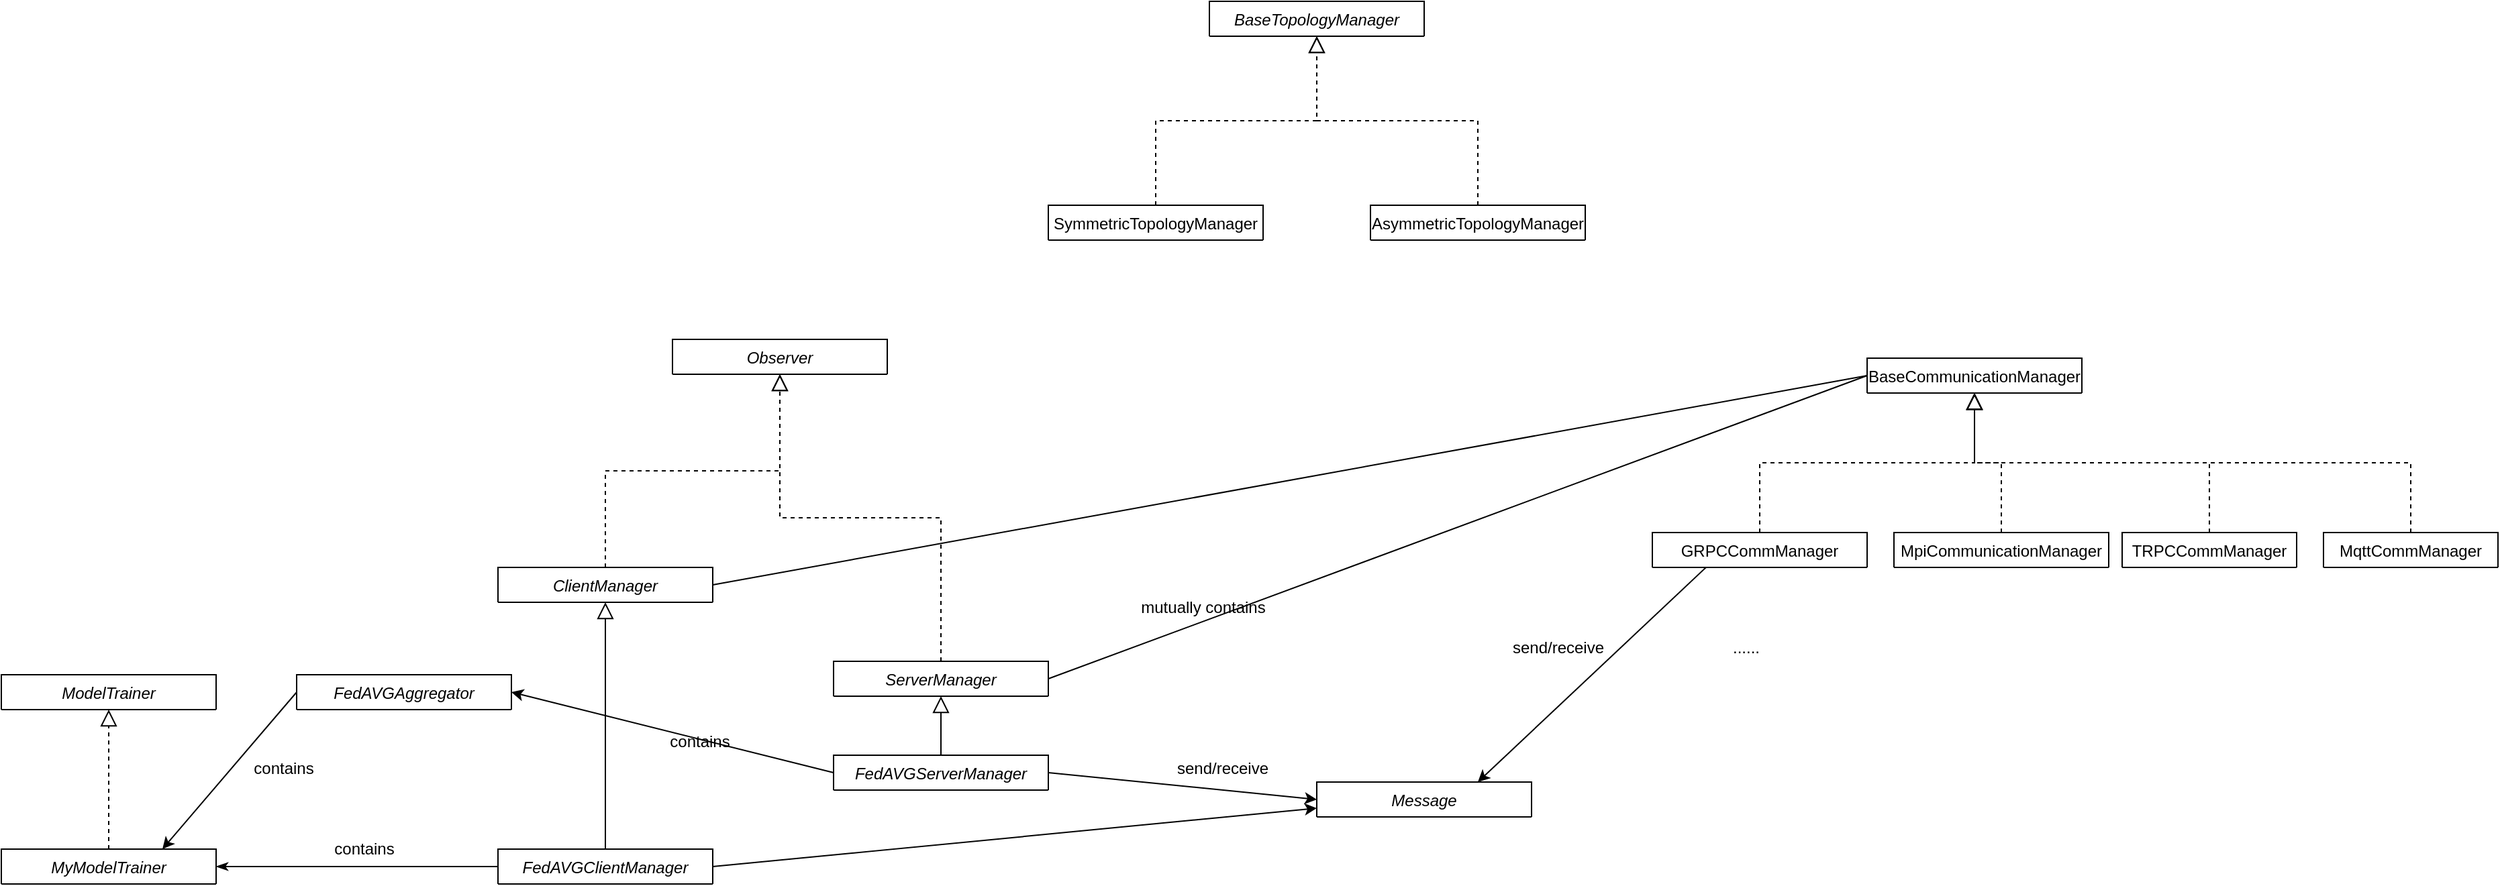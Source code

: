 <mxfile version="15.8.6" type="github">
  <diagram id="C5RBs43oDa-KdzZeNtuy" name="Page-1">
    <mxGraphModel dx="1747" dy="551" grid="1" gridSize="10" guides="1" tooltips="1" connect="1" arrows="1" fold="1" page="1" pageScale="1" pageWidth="827" pageHeight="1169" math="0" shadow="0">
      <root>
        <mxCell id="WIyWlLk6GJQsqaUBKTNV-0" />
        <mxCell id="WIyWlLk6GJQsqaUBKTNV-1" parent="WIyWlLk6GJQsqaUBKTNV-0" />
        <mxCell id="PTaCQv_xnf1aA7OgZCq3-0" value="ModelTrainer" style="swimlane;fontStyle=2;align=center;verticalAlign=top;childLayout=stackLayout;horizontal=1;startSize=26;horizontalStack=0;resizeParent=1;resizeLast=0;collapsible=1;marginBottom=0;rounded=0;shadow=0;strokeWidth=1;" parent="WIyWlLk6GJQsqaUBKTNV-1" vertex="1" collapsed="1">
          <mxGeometry x="-420" y="1000" width="160" height="26" as="geometry">
            <mxRectangle x="-440" y="764" width="160" height="290" as="alternateBounds" />
          </mxGeometry>
        </mxCell>
        <mxCell id="PTaCQv_xnf1aA7OgZCq3-1" value="model: torch.Module" style="text;align=left;verticalAlign=top;spacingLeft=4;spacingRight=4;overflow=hidden;rotatable=0;points=[[0,0.5],[1,0.5]];portConstraint=eastwest;" parent="PTaCQv_xnf1aA7OgZCq3-0" vertex="1">
          <mxGeometry y="26" width="160" height="26" as="geometry" />
        </mxCell>
        <mxCell id="PTaCQv_xnf1aA7OgZCq3-2" value="id: int" style="text;align=left;verticalAlign=top;spacingLeft=4;spacingRight=4;overflow=hidden;rotatable=0;points=[[0,0.5],[1,0.5]];portConstraint=eastwest;rounded=0;shadow=0;html=0;" parent="PTaCQv_xnf1aA7OgZCq3-0" vertex="1">
          <mxGeometry y="52" width="160" height="26" as="geometry" />
        </mxCell>
        <mxCell id="PTaCQv_xnf1aA7OgZCq3-3" value="args: dict" style="text;align=left;verticalAlign=top;spacingLeft=4;spacingRight=4;overflow=hidden;rotatable=0;points=[[0,0.5],[1,0.5]];portConstraint=eastwest;rounded=0;shadow=0;html=0;" parent="PTaCQv_xnf1aA7OgZCq3-0" vertex="1">
          <mxGeometry y="78" width="160" height="26" as="geometry" />
        </mxCell>
        <mxCell id="PTaCQv_xnf1aA7OgZCq3-4" value="" style="line;html=1;strokeWidth=1;align=left;verticalAlign=middle;spacingTop=-1;spacingLeft=3;spacingRight=3;rotatable=0;labelPosition=right;points=[];portConstraint=eastwest;" parent="PTaCQv_xnf1aA7OgZCq3-0" vertex="1">
          <mxGeometry y="104" width="160" height="8" as="geometry" />
        </mxCell>
        <mxCell id="PTaCQv_xnf1aA7OgZCq3-5" value="set_id()" style="text;align=left;verticalAlign=top;spacingLeft=4;spacingRight=4;overflow=hidden;rotatable=0;points=[[0,0.5],[1,0.5]];portConstraint=eastwest;" parent="PTaCQv_xnf1aA7OgZCq3-0" vertex="1">
          <mxGeometry y="112" width="160" height="28" as="geometry" />
        </mxCell>
        <mxCell id="PTaCQv_xnf1aA7OgZCq3-12" value="get_model_params()" style="text;align=left;verticalAlign=top;spacingLeft=4;spacingRight=4;overflow=hidden;rotatable=0;points=[[0,0.5],[1,0.5]];portConstraint=eastwest;" parent="PTaCQv_xnf1aA7OgZCq3-0" vertex="1">
          <mxGeometry y="140" width="160" height="28" as="geometry" />
        </mxCell>
        <mxCell id="PTaCQv_xnf1aA7OgZCq3-13" value="set_model_params()" style="text;align=left;verticalAlign=top;spacingLeft=4;spacingRight=4;overflow=hidden;rotatable=0;points=[[0,0.5],[1,0.5]];portConstraint=eastwest;" parent="PTaCQv_xnf1aA7OgZCq3-0" vertex="1">
          <mxGeometry y="168" width="160" height="28" as="geometry" />
        </mxCell>
        <mxCell id="PTaCQv_xnf1aA7OgZCq3-14" value="train()" style="text;align=left;verticalAlign=top;spacingLeft=4;spacingRight=4;overflow=hidden;rotatable=0;points=[[0,0.5],[1,0.5]];portConstraint=eastwest;" parent="PTaCQv_xnf1aA7OgZCq3-0" vertex="1">
          <mxGeometry y="196" width="160" height="28" as="geometry" />
        </mxCell>
        <mxCell id="PTaCQv_xnf1aA7OgZCq3-15" value="test()" style="text;align=left;verticalAlign=top;spacingLeft=4;spacingRight=4;overflow=hidden;rotatable=0;points=[[0,0.5],[1,0.5]];portConstraint=eastwest;" parent="PTaCQv_xnf1aA7OgZCq3-0" vertex="1">
          <mxGeometry y="224" width="160" height="28" as="geometry" />
        </mxCell>
        <mxCell id="PTaCQv_xnf1aA7OgZCq3-16" value="test_on_the_server()" style="text;align=left;verticalAlign=top;spacingLeft=4;spacingRight=4;overflow=hidden;rotatable=0;points=[[0,0.5],[1,0.5]];portConstraint=eastwest;" parent="PTaCQv_xnf1aA7OgZCq3-0" vertex="1">
          <mxGeometry y="252" width="160" height="28" as="geometry" />
        </mxCell>
        <mxCell id="PTaCQv_xnf1aA7OgZCq3-17" value="BaseTopologyManager" style="swimlane;fontStyle=2;align=center;verticalAlign=top;childLayout=stackLayout;horizontal=1;startSize=26;horizontalStack=0;resizeParent=1;resizeLast=0;collapsible=1;marginBottom=0;rounded=0;shadow=0;strokeWidth=1;" parent="WIyWlLk6GJQsqaUBKTNV-1" vertex="1" collapsed="1">
          <mxGeometry x="480" y="498" width="160" height="26" as="geometry">
            <mxRectangle x="480" y="498" width="160" height="172" as="alternateBounds" />
          </mxGeometry>
        </mxCell>
        <mxCell id="PTaCQv_xnf1aA7OgZCq3-21" value="" style="line;html=1;strokeWidth=1;align=left;verticalAlign=middle;spacingTop=-1;spacingLeft=3;spacingRight=3;rotatable=0;labelPosition=right;points=[];portConstraint=eastwest;" parent="PTaCQv_xnf1aA7OgZCq3-17" vertex="1">
          <mxGeometry y="26" width="160" height="8" as="geometry" />
        </mxCell>
        <mxCell id="PTaCQv_xnf1aA7OgZCq3-22" value="generate_topology()" style="text;align=left;verticalAlign=top;spacingLeft=4;spacingRight=4;overflow=hidden;rotatable=0;points=[[0,0.5],[1,0.5]];portConstraint=eastwest;" parent="PTaCQv_xnf1aA7OgZCq3-17" vertex="1">
          <mxGeometry y="34" width="160" height="26" as="geometry" />
        </mxCell>
        <mxCell id="PTaCQv_xnf1aA7OgZCq3-23" value="get_in_neighbor_idx_list()" style="text;align=left;verticalAlign=top;spacingLeft=4;spacingRight=4;overflow=hidden;rotatable=0;points=[[0,0.5],[1,0.5]];portConstraint=eastwest;" parent="PTaCQv_xnf1aA7OgZCq3-17" vertex="1">
          <mxGeometry y="60" width="160" height="26" as="geometry" />
        </mxCell>
        <mxCell id="PTaCQv_xnf1aA7OgZCq3-24" value="get_out_neighbor_idx_list()" style="text;align=left;verticalAlign=top;spacingLeft=4;spacingRight=4;overflow=hidden;rotatable=0;points=[[0,0.5],[1,0.5]];portConstraint=eastwest;" parent="PTaCQv_xnf1aA7OgZCq3-17" vertex="1">
          <mxGeometry y="86" width="160" height="26" as="geometry" />
        </mxCell>
        <mxCell id="PTaCQv_xnf1aA7OgZCq3-25" value="get_in_neighbor_weights()" style="text;align=left;verticalAlign=top;spacingLeft=4;spacingRight=4;overflow=hidden;rotatable=0;points=[[0,0.5],[1,0.5]];portConstraint=eastwest;" parent="PTaCQv_xnf1aA7OgZCq3-17" vertex="1">
          <mxGeometry y="112" width="160" height="26" as="geometry" />
        </mxCell>
        <mxCell id="PTaCQv_xnf1aA7OgZCq3-26" value="get_out_neighbor_weights()" style="text;align=left;verticalAlign=top;spacingLeft=4;spacingRight=4;overflow=hidden;rotatable=0;points=[[0,0.5],[1,0.5]];portConstraint=eastwest;" parent="PTaCQv_xnf1aA7OgZCq3-17" vertex="1">
          <mxGeometry y="138" width="160" height="26" as="geometry" />
        </mxCell>
        <mxCell id="PTaCQv_xnf1aA7OgZCq3-27" value="SymmetricTopologyManager" style="swimlane;fontStyle=0;align=center;verticalAlign=top;childLayout=stackLayout;horizontal=1;startSize=26;horizontalStack=0;resizeParent=1;resizeLast=0;collapsible=1;marginBottom=0;rounded=0;shadow=0;strokeWidth=1;" parent="WIyWlLk6GJQsqaUBKTNV-1" vertex="1" collapsed="1">
          <mxGeometry x="360" y="650" width="160" height="26" as="geometry">
            <mxRectangle x="360" y="650" width="160" height="120" as="alternateBounds" />
          </mxGeometry>
        </mxCell>
        <mxCell id="PTaCQv_xnf1aA7OgZCq3-28" value="n: int" style="text;align=left;verticalAlign=top;spacingLeft=4;spacingRight=4;overflow=hidden;rotatable=0;points=[[0,0.5],[1,0.5]];portConstraint=eastwest;" parent="PTaCQv_xnf1aA7OgZCq3-27" vertex="1">
          <mxGeometry y="26" width="160" height="26" as="geometry" />
        </mxCell>
        <mxCell id="PTaCQv_xnf1aA7OgZCq3-29" value="neighbor_num: int" style="text;align=left;verticalAlign=top;spacingLeft=4;spacingRight=4;overflow=hidden;rotatable=0;points=[[0,0.5],[1,0.5]];portConstraint=eastwest;rounded=0;shadow=0;html=0;" parent="PTaCQv_xnf1aA7OgZCq3-27" vertex="1">
          <mxGeometry y="52" width="160" height="26" as="geometry" />
        </mxCell>
        <mxCell id="PTaCQv_xnf1aA7OgZCq3-40" value="topology: 2d-array" style="text;align=left;verticalAlign=top;spacingLeft=4;spacingRight=4;overflow=hidden;rotatable=0;points=[[0,0.5],[1,0.5]];portConstraint=eastwest;rounded=0;shadow=0;html=0;" parent="PTaCQv_xnf1aA7OgZCq3-27" vertex="1">
          <mxGeometry y="78" width="160" height="26" as="geometry" />
        </mxCell>
        <mxCell id="PTaCQv_xnf1aA7OgZCq3-30" value="" style="line;html=1;strokeWidth=1;align=left;verticalAlign=middle;spacingTop=-1;spacingLeft=3;spacingRight=3;rotatable=0;labelPosition=right;points=[];portConstraint=eastwest;" parent="PTaCQv_xnf1aA7OgZCq3-27" vertex="1">
          <mxGeometry y="104" width="160" height="16" as="geometry" />
        </mxCell>
        <mxCell id="PTaCQv_xnf1aA7OgZCq3-33" value="" style="endArrow=block;endSize=10;endFill=0;shadow=0;strokeWidth=1;rounded=0;edgeStyle=elbowEdgeStyle;elbow=vertical;exitX=0.5;exitY=0;exitDx=0;exitDy=0;entryX=0.5;entryY=1;entryDx=0;entryDy=0;dashed=1;" parent="WIyWlLk6GJQsqaUBKTNV-1" source="PTaCQv_xnf1aA7OgZCq3-27" target="PTaCQv_xnf1aA7OgZCq3-17" edge="1">
          <mxGeometry width="160" relative="1" as="geometry">
            <mxPoint x="460" y="626" as="sourcePoint" />
            <mxPoint x="560" y="524" as="targetPoint" />
          </mxGeometry>
        </mxCell>
        <mxCell id="PTaCQv_xnf1aA7OgZCq3-41" value="AsymmetricTopologyManager" style="swimlane;fontStyle=0;align=center;verticalAlign=top;childLayout=stackLayout;horizontal=1;startSize=26;horizontalStack=0;resizeParent=1;resizeLast=0;collapsible=1;marginBottom=0;rounded=0;shadow=0;strokeWidth=1;" parent="WIyWlLk6GJQsqaUBKTNV-1" vertex="1" collapsed="1">
          <mxGeometry x="600" y="650" width="160" height="26" as="geometry">
            <mxRectangle x="620" y="650" width="180" height="150" as="alternateBounds" />
          </mxGeometry>
        </mxCell>
        <mxCell id="PTaCQv_xnf1aA7OgZCq3-42" value="n: int" style="text;align=left;verticalAlign=top;spacingLeft=4;spacingRight=4;overflow=hidden;rotatable=0;points=[[0,0.5],[1,0.5]];portConstraint=eastwest;" parent="PTaCQv_xnf1aA7OgZCq3-41" vertex="1">
          <mxGeometry y="26" width="160" height="26" as="geometry" />
        </mxCell>
        <mxCell id="PTaCQv_xnf1aA7OgZCq3-43" value="undirected_neighbor_num: int" style="text;align=left;verticalAlign=top;spacingLeft=4;spacingRight=4;overflow=hidden;rotatable=0;points=[[0,0.5],[1,0.5]];portConstraint=eastwest;rounded=0;shadow=0;html=0;" parent="PTaCQv_xnf1aA7OgZCq3-41" vertex="1">
          <mxGeometry y="52" width="160" height="26" as="geometry" />
        </mxCell>
        <mxCell id="PTaCQv_xnf1aA7OgZCq3-44" value="out_directed_neighbor: int" style="text;align=left;verticalAlign=top;spacingLeft=4;spacingRight=4;overflow=hidden;rotatable=0;points=[[0,0.5],[1,0.5]];portConstraint=eastwest;rounded=0;shadow=0;html=0;" parent="PTaCQv_xnf1aA7OgZCq3-41" vertex="1">
          <mxGeometry y="78" width="160" height="26" as="geometry" />
        </mxCell>
        <mxCell id="PTaCQv_xnf1aA7OgZCq3-46" value="topology: 2d-array" style="text;align=left;verticalAlign=top;spacingLeft=4;spacingRight=4;overflow=hidden;rotatable=0;points=[[0,0.5],[1,0.5]];portConstraint=eastwest;rounded=0;shadow=0;html=0;" parent="PTaCQv_xnf1aA7OgZCq3-41" vertex="1">
          <mxGeometry y="104" width="160" height="26" as="geometry" />
        </mxCell>
        <mxCell id="PTaCQv_xnf1aA7OgZCq3-45" value="" style="line;html=1;strokeWidth=1;align=left;verticalAlign=middle;spacingTop=-1;spacingLeft=3;spacingRight=3;rotatable=0;labelPosition=right;points=[];portConstraint=eastwest;" parent="PTaCQv_xnf1aA7OgZCq3-41" vertex="1">
          <mxGeometry y="130" width="160" height="10" as="geometry" />
        </mxCell>
        <mxCell id="PTaCQv_xnf1aA7OgZCq3-49" value="" style="endArrow=block;endSize=10;endFill=0;shadow=0;strokeWidth=1;rounded=0;edgeStyle=elbowEdgeStyle;elbow=vertical;entryX=0.5;entryY=1;entryDx=0;entryDy=0;exitX=0.5;exitY=0;exitDx=0;exitDy=0;dashed=1;" parent="WIyWlLk6GJQsqaUBKTNV-1" source="PTaCQv_xnf1aA7OgZCq3-41" target="PTaCQv_xnf1aA7OgZCq3-17" edge="1">
          <mxGeometry width="160" relative="1" as="geometry">
            <mxPoint x="760" y="532" as="sourcePoint" />
            <mxPoint x="650" y="430" as="targetPoint" />
          </mxGeometry>
        </mxCell>
        <mxCell id="PTaCQv_xnf1aA7OgZCq3-51" value="Observer" style="swimlane;fontStyle=2;align=center;verticalAlign=top;childLayout=stackLayout;horizontal=1;startSize=26;horizontalStack=0;resizeParent=1;resizeLast=0;collapsible=1;marginBottom=0;rounded=0;shadow=0;strokeWidth=1;" parent="WIyWlLk6GJQsqaUBKTNV-1" vertex="1" collapsed="1">
          <mxGeometry x="80" y="750" width="160" height="26" as="geometry">
            <mxRectangle x="80" y="750" width="280" height="70" as="alternateBounds" />
          </mxGeometry>
        </mxCell>
        <mxCell id="PTaCQv_xnf1aA7OgZCq3-55" value="" style="line;html=1;strokeWidth=1;align=left;verticalAlign=middle;spacingTop=-1;spacingLeft=3;spacingRight=3;rotatable=0;labelPosition=right;points=[];portConstraint=eastwest;" parent="PTaCQv_xnf1aA7OgZCq3-51" vertex="1">
          <mxGeometry y="26" width="160" height="8" as="geometry" />
        </mxCell>
        <mxCell id="PTaCQv_xnf1aA7OgZCq3-56" value="receive_message(msg_type, msg_params): none" style="text;align=left;verticalAlign=top;spacingLeft=4;spacingRight=4;overflow=hidden;rotatable=0;points=[[0,0.5],[1,0.5]];portConstraint=eastwest;" parent="PTaCQv_xnf1aA7OgZCq3-51" vertex="1">
          <mxGeometry y="34" width="160" height="26" as="geometry" />
        </mxCell>
        <mxCell id="Qpw3DidLV93G0ue6ns1y-76" style="edgeStyle=none;rounded=0;orthogonalLoop=1;jettySize=auto;html=1;exitX=1;exitY=0.5;exitDx=0;exitDy=0;entryX=0;entryY=0.5;entryDx=0;entryDy=0;endArrow=none;endFill=0;" parent="WIyWlLk6GJQsqaUBKTNV-1" source="PTaCQv_xnf1aA7OgZCq3-57" target="Qpw3DidLV93G0ue6ns1y-15" edge="1">
          <mxGeometry relative="1" as="geometry" />
        </mxCell>
        <mxCell id="PTaCQv_xnf1aA7OgZCq3-57" value="ClientManager" style="swimlane;fontStyle=2;align=center;verticalAlign=top;childLayout=stackLayout;horizontal=1;startSize=26;horizontalStack=0;resizeParent=1;resizeLast=0;collapsible=1;marginBottom=0;rounded=0;shadow=0;strokeWidth=1;" parent="WIyWlLk6GJQsqaUBKTNV-1" vertex="1" collapsed="1">
          <mxGeometry x="-50" y="920" width="160" height="26" as="geometry">
            <mxRectangle x="-50" y="920" width="250" height="420" as="alternateBounds" />
          </mxGeometry>
        </mxCell>
        <mxCell id="PTaCQv_xnf1aA7OgZCq3-58" value="args: dict" style="text;align=left;verticalAlign=top;spacingLeft=4;spacingRight=4;overflow=hidden;rotatable=0;points=[[0,0.5],[1,0.5]];portConstraint=eastwest;" parent="PTaCQv_xnf1aA7OgZCq3-57" vertex="1">
          <mxGeometry y="26" width="160" height="26" as="geometry" />
        </mxCell>
        <mxCell id="PTaCQv_xnf1aA7OgZCq3-59" value="size: int" style="text;align=left;verticalAlign=top;spacingLeft=4;spacingRight=4;overflow=hidden;rotatable=0;points=[[0,0.5],[1,0.5]];portConstraint=eastwest;rounded=0;shadow=0;html=0;" parent="PTaCQv_xnf1aA7OgZCq3-57" vertex="1">
          <mxGeometry y="52" width="160" height="26" as="geometry" />
        </mxCell>
        <mxCell id="PTaCQv_xnf1aA7OgZCq3-60" value="rank: int" style="text;align=left;verticalAlign=top;spacingLeft=4;spacingRight=4;overflow=hidden;rotatable=0;points=[[0,0.5],[1,0.5]];portConstraint=eastwest;rounded=0;shadow=0;html=0;" parent="PTaCQv_xnf1aA7OgZCq3-57" vertex="1">
          <mxGeometry y="78" width="160" height="26" as="geometry" />
        </mxCell>
        <mxCell id="PTaCQv_xnf1aA7OgZCq3-64" value="backend: str" style="text;align=left;verticalAlign=top;spacingLeft=4;spacingRight=4;overflow=hidden;rotatable=0;points=[[0,0.5],[1,0.5]];portConstraint=eastwest;rounded=0;shadow=0;html=0;" parent="PTaCQv_xnf1aA7OgZCq3-57" vertex="1">
          <mxGeometry y="104" width="160" height="26" as="geometry" />
        </mxCell>
        <mxCell id="PTaCQv_xnf1aA7OgZCq3-72" value="com_manager: obj" style="text;align=left;verticalAlign=top;spacingLeft=4;spacingRight=4;overflow=hidden;rotatable=0;points=[[0,0.5],[1,0.5]];portConstraint=eastwest;rounded=0;shadow=0;html=0;" parent="PTaCQv_xnf1aA7OgZCq3-57" vertex="1">
          <mxGeometry y="130" width="160" height="26" as="geometry" />
        </mxCell>
        <mxCell id="PTaCQv_xnf1aA7OgZCq3-73" value="message_handler_dict: dict" style="text;align=left;verticalAlign=top;spacingLeft=4;spacingRight=4;overflow=hidden;rotatable=0;points=[[0,0.5],[1,0.5]];portConstraint=eastwest;rounded=0;shadow=0;html=0;" parent="PTaCQv_xnf1aA7OgZCq3-57" vertex="1">
          <mxGeometry y="156" width="160" height="26" as="geometry" />
        </mxCell>
        <mxCell id="PTaCQv_xnf1aA7OgZCq3-61" value="" style="line;html=1;strokeWidth=1;align=left;verticalAlign=middle;spacingTop=-1;spacingLeft=3;spacingRight=3;rotatable=0;labelPosition=right;points=[];portConstraint=eastwest;" parent="PTaCQv_xnf1aA7OgZCq3-57" vertex="1">
          <mxGeometry y="182" width="160" height="8" as="geometry" />
        </mxCell>
        <mxCell id="PTaCQv_xnf1aA7OgZCq3-62" value="run(): none" style="text;align=left;verticalAlign=top;spacingLeft=4;spacingRight=4;overflow=hidden;rotatable=0;points=[[0,0.5],[1,0.5]];portConstraint=eastwest;" parent="PTaCQv_xnf1aA7OgZCq3-57" vertex="1">
          <mxGeometry y="190" width="160" height="30" as="geometry" />
        </mxCell>
        <mxCell id="PTaCQv_xnf1aA7OgZCq3-74" value="get_sender_id(): int" style="text;align=left;verticalAlign=top;spacingLeft=4;spacingRight=4;overflow=hidden;rotatable=0;points=[[0,0.5],[1,0.5]];portConstraint=eastwest;" parent="PTaCQv_xnf1aA7OgZCq3-57" vertex="1">
          <mxGeometry y="220" width="160" height="30" as="geometry" />
        </mxCell>
        <mxCell id="PTaCQv_xnf1aA7OgZCq3-75" value="receive_message(&#xa;    msg_type, &#xa;    msg_params): none" style="text;align=left;verticalAlign=top;spacingLeft=4;spacingRight=4;overflow=hidden;rotatable=0;points=[[0,0.5],[1,0.5]];portConstraint=eastwest;" parent="PTaCQv_xnf1aA7OgZCq3-57" vertex="1">
          <mxGeometry y="250" width="160" height="60" as="geometry" />
        </mxCell>
        <mxCell id="PTaCQv_xnf1aA7OgZCq3-76" value="send_message(&#xa;    message): none" style="text;align=left;verticalAlign=top;spacingLeft=4;spacingRight=4;overflow=hidden;rotatable=0;points=[[0,0.5],[1,0.5]];portConstraint=eastwest;" parent="PTaCQv_xnf1aA7OgZCq3-57" vertex="1">
          <mxGeometry y="310" width="160" height="40" as="geometry" />
        </mxCell>
        <mxCell id="PTaCQv_xnf1aA7OgZCq3-77" value="register_message_receive_handlers(): none" style="text;align=left;verticalAlign=top;spacingLeft=4;spacingRight=4;overflow=hidden;rotatable=0;points=[[0,0.5],[1,0.5]];portConstraint=eastwest;" parent="PTaCQv_xnf1aA7OgZCq3-57" vertex="1">
          <mxGeometry y="350" width="160" height="30" as="geometry" />
        </mxCell>
        <mxCell id="PTaCQv_xnf1aA7OgZCq3-78" value="finish(): none" style="text;align=left;verticalAlign=top;spacingLeft=4;spacingRight=4;overflow=hidden;rotatable=0;points=[[0,0.5],[1,0.5]];portConstraint=eastwest;" parent="PTaCQv_xnf1aA7OgZCq3-57" vertex="1">
          <mxGeometry y="380" width="160" height="30" as="geometry" />
        </mxCell>
        <mxCell id="PTaCQv_xnf1aA7OgZCq3-63" value="" style="endArrow=block;endSize=10;endFill=0;shadow=0;strokeWidth=1;rounded=0;edgeStyle=elbowEdgeStyle;elbow=vertical;exitX=0.5;exitY=0;exitDx=0;exitDy=0;entryX=0.5;entryY=1;entryDx=0;entryDy=0;dashed=1;" parent="WIyWlLk6GJQsqaUBKTNV-1" source="PTaCQv_xnf1aA7OgZCq3-57" target="PTaCQv_xnf1aA7OgZCq3-51" edge="1">
          <mxGeometry width="160" relative="1" as="geometry">
            <mxPoint x="430" y="966" as="sourcePoint" />
            <mxPoint x="550" y="840" as="targetPoint" />
          </mxGeometry>
        </mxCell>
        <mxCell id="Qpw3DidLV93G0ue6ns1y-77" style="edgeStyle=none;rounded=0;orthogonalLoop=1;jettySize=auto;html=1;exitX=1;exitY=0.5;exitDx=0;exitDy=0;entryX=0;entryY=0.5;entryDx=0;entryDy=0;endArrow=none;endFill=0;" parent="WIyWlLk6GJQsqaUBKTNV-1" source="Qpw3DidLV93G0ue6ns1y-0" target="Qpw3DidLV93G0ue6ns1y-15" edge="1">
          <mxGeometry relative="1" as="geometry" />
        </mxCell>
        <mxCell id="Qpw3DidLV93G0ue6ns1y-0" value="ServerManager" style="swimlane;fontStyle=2;align=center;verticalAlign=top;childLayout=stackLayout;horizontal=1;startSize=26;horizontalStack=0;resizeParent=1;resizeLast=0;collapsible=1;marginBottom=0;rounded=0;shadow=0;strokeWidth=1;" parent="WIyWlLk6GJQsqaUBKTNV-1" vertex="1" collapsed="1">
          <mxGeometry x="200" y="990" width="160" height="26" as="geometry">
            <mxRectangle x="200" y="990" width="250" height="420" as="alternateBounds" />
          </mxGeometry>
        </mxCell>
        <mxCell id="Qpw3DidLV93G0ue6ns1y-1" value="args: dict" style="text;align=left;verticalAlign=top;spacingLeft=4;spacingRight=4;overflow=hidden;rotatable=0;points=[[0,0.5],[1,0.5]];portConstraint=eastwest;" parent="Qpw3DidLV93G0ue6ns1y-0" vertex="1">
          <mxGeometry y="26" width="160" height="26" as="geometry" />
        </mxCell>
        <mxCell id="Qpw3DidLV93G0ue6ns1y-2" value="size: int" style="text;align=left;verticalAlign=top;spacingLeft=4;spacingRight=4;overflow=hidden;rotatable=0;points=[[0,0.5],[1,0.5]];portConstraint=eastwest;rounded=0;shadow=0;html=0;" parent="Qpw3DidLV93G0ue6ns1y-0" vertex="1">
          <mxGeometry y="52" width="160" height="26" as="geometry" />
        </mxCell>
        <mxCell id="Qpw3DidLV93G0ue6ns1y-3" value="rank: int" style="text;align=left;verticalAlign=top;spacingLeft=4;spacingRight=4;overflow=hidden;rotatable=0;points=[[0,0.5],[1,0.5]];portConstraint=eastwest;rounded=0;shadow=0;html=0;" parent="Qpw3DidLV93G0ue6ns1y-0" vertex="1">
          <mxGeometry y="78" width="160" height="26" as="geometry" />
        </mxCell>
        <mxCell id="Qpw3DidLV93G0ue6ns1y-4" value="backend: str" style="text;align=left;verticalAlign=top;spacingLeft=4;spacingRight=4;overflow=hidden;rotatable=0;points=[[0,0.5],[1,0.5]];portConstraint=eastwest;rounded=0;shadow=0;html=0;" parent="Qpw3DidLV93G0ue6ns1y-0" vertex="1">
          <mxGeometry y="104" width="160" height="26" as="geometry" />
        </mxCell>
        <mxCell id="Qpw3DidLV93G0ue6ns1y-5" value="com_manager: obj" style="text;align=left;verticalAlign=top;spacingLeft=4;spacingRight=4;overflow=hidden;rotatable=0;points=[[0,0.5],[1,0.5]];portConstraint=eastwest;rounded=0;shadow=0;html=0;" parent="Qpw3DidLV93G0ue6ns1y-0" vertex="1">
          <mxGeometry y="130" width="160" height="26" as="geometry" />
        </mxCell>
        <mxCell id="Qpw3DidLV93G0ue6ns1y-6" value="message_handler_dict: dict" style="text;align=left;verticalAlign=top;spacingLeft=4;spacingRight=4;overflow=hidden;rotatable=0;points=[[0,0.5],[1,0.5]];portConstraint=eastwest;rounded=0;shadow=0;html=0;" parent="Qpw3DidLV93G0ue6ns1y-0" vertex="1">
          <mxGeometry y="156" width="160" height="26" as="geometry" />
        </mxCell>
        <mxCell id="Qpw3DidLV93G0ue6ns1y-7" value="" style="line;html=1;strokeWidth=1;align=left;verticalAlign=middle;spacingTop=-1;spacingLeft=3;spacingRight=3;rotatable=0;labelPosition=right;points=[];portConstraint=eastwest;" parent="Qpw3DidLV93G0ue6ns1y-0" vertex="1">
          <mxGeometry y="182" width="160" height="8" as="geometry" />
        </mxCell>
        <mxCell id="Qpw3DidLV93G0ue6ns1y-8" value="run(): none" style="text;align=left;verticalAlign=top;spacingLeft=4;spacingRight=4;overflow=hidden;rotatable=0;points=[[0,0.5],[1,0.5]];portConstraint=eastwest;" parent="Qpw3DidLV93G0ue6ns1y-0" vertex="1">
          <mxGeometry y="190" width="160" height="30" as="geometry" />
        </mxCell>
        <mxCell id="Qpw3DidLV93G0ue6ns1y-9" value="get_sender_id(): int" style="text;align=left;verticalAlign=top;spacingLeft=4;spacingRight=4;overflow=hidden;rotatable=0;points=[[0,0.5],[1,0.5]];portConstraint=eastwest;" parent="Qpw3DidLV93G0ue6ns1y-0" vertex="1">
          <mxGeometry y="220" width="160" height="30" as="geometry" />
        </mxCell>
        <mxCell id="Qpw3DidLV93G0ue6ns1y-10" value="receive_message(&#xa;    msg_type, &#xa;    msg_params): none" style="text;align=left;verticalAlign=top;spacingLeft=4;spacingRight=4;overflow=hidden;rotatable=0;points=[[0,0.5],[1,0.5]];portConstraint=eastwest;" parent="Qpw3DidLV93G0ue6ns1y-0" vertex="1">
          <mxGeometry y="250" width="160" height="60" as="geometry" />
        </mxCell>
        <mxCell id="Qpw3DidLV93G0ue6ns1y-11" value="send_message(&#xa;    message): none" style="text;align=left;verticalAlign=top;spacingLeft=4;spacingRight=4;overflow=hidden;rotatable=0;points=[[0,0.5],[1,0.5]];portConstraint=eastwest;" parent="Qpw3DidLV93G0ue6ns1y-0" vertex="1">
          <mxGeometry y="310" width="160" height="40" as="geometry" />
        </mxCell>
        <mxCell id="Qpw3DidLV93G0ue6ns1y-12" value="register_message_receive_handlers(): none" style="text;align=left;verticalAlign=top;spacingLeft=4;spacingRight=4;overflow=hidden;rotatable=0;points=[[0,0.5],[1,0.5]];portConstraint=eastwest;" parent="Qpw3DidLV93G0ue6ns1y-0" vertex="1">
          <mxGeometry y="350" width="160" height="30" as="geometry" />
        </mxCell>
        <mxCell id="Qpw3DidLV93G0ue6ns1y-13" value="finish(): none" style="text;align=left;verticalAlign=top;spacingLeft=4;spacingRight=4;overflow=hidden;rotatable=0;points=[[0,0.5],[1,0.5]];portConstraint=eastwest;" parent="Qpw3DidLV93G0ue6ns1y-0" vertex="1">
          <mxGeometry y="380" width="160" height="30" as="geometry" />
        </mxCell>
        <mxCell id="Qpw3DidLV93G0ue6ns1y-14" value="" style="endArrow=block;endSize=10;endFill=0;shadow=0;strokeWidth=1;rounded=0;edgeStyle=elbowEdgeStyle;elbow=vertical;exitX=0.5;exitY=0;exitDx=0;exitDy=0;dashed=1;entryX=0.5;entryY=1;entryDx=0;entryDy=0;" parent="WIyWlLk6GJQsqaUBKTNV-1" source="Qpw3DidLV93G0ue6ns1y-0" target="PTaCQv_xnf1aA7OgZCq3-51" edge="1">
          <mxGeometry width="160" relative="1" as="geometry">
            <mxPoint x="35" y="920" as="sourcePoint" />
            <mxPoint x="330" y="840" as="targetPoint" />
          </mxGeometry>
        </mxCell>
        <mxCell id="Qpw3DidLV93G0ue6ns1y-15" value="BaseCommunicationManager" style="swimlane;fontStyle=0;align=center;verticalAlign=top;childLayout=stackLayout;horizontal=1;startSize=26;horizontalStack=0;resizeParent=1;resizeLast=0;collapsible=1;marginBottom=0;rounded=0;shadow=0;strokeWidth=1;" parent="WIyWlLk6GJQsqaUBKTNV-1" vertex="1" collapsed="1">
          <mxGeometry x="970" y="764" width="160" height="26" as="geometry">
            <mxRectangle x="540" y="780" width="250" height="170" as="alternateBounds" />
          </mxGeometry>
        </mxCell>
        <mxCell id="Qpw3DidLV93G0ue6ns1y-21" value="" style="line;html=1;strokeWidth=1;align=left;verticalAlign=middle;spacingTop=-1;spacingLeft=3;spacingRight=3;rotatable=0;labelPosition=right;points=[];portConstraint=eastwest;" parent="Qpw3DidLV93G0ue6ns1y-15" vertex="1">
          <mxGeometry y="26" width="160" height="8" as="geometry" />
        </mxCell>
        <mxCell id="Qpw3DidLV93G0ue6ns1y-22" value="send_message(msg: Message): none" style="text;align=left;verticalAlign=top;spacingLeft=4;spacingRight=4;overflow=hidden;rotatable=0;points=[[0,0.5],[1,0.5]];portConstraint=eastwest;" parent="Qpw3DidLV93G0ue6ns1y-15" vertex="1">
          <mxGeometry y="34" width="160" height="26" as="geometry" />
        </mxCell>
        <mxCell id="Qpw3DidLV93G0ue6ns1y-23" value="add_observer(observer: Observer): none" style="text;align=left;verticalAlign=top;spacingLeft=4;spacingRight=4;overflow=hidden;rotatable=0;points=[[0,0.5],[1,0.5]];portConstraint=eastwest;" parent="Qpw3DidLV93G0ue6ns1y-15" vertex="1">
          <mxGeometry y="60" width="160" height="26" as="geometry" />
        </mxCell>
        <mxCell id="Qpw3DidLV93G0ue6ns1y-24" value="remove_observer(observer: Observer): none" style="text;align=left;verticalAlign=top;spacingLeft=4;spacingRight=4;overflow=hidden;rotatable=0;points=[[0,0.5],[1,0.5]];portConstraint=eastwest;" parent="Qpw3DidLV93G0ue6ns1y-15" vertex="1">
          <mxGeometry y="86" width="160" height="26" as="geometry" />
        </mxCell>
        <mxCell id="Qpw3DidLV93G0ue6ns1y-25" value="handle_receive_message()" style="text;align=left;verticalAlign=top;spacingLeft=4;spacingRight=4;overflow=hidden;rotatable=0;points=[[0,0.5],[1,0.5]];portConstraint=eastwest;" parent="Qpw3DidLV93G0ue6ns1y-15" vertex="1">
          <mxGeometry y="112" width="160" height="26" as="geometry" />
        </mxCell>
        <mxCell id="Qpw3DidLV93G0ue6ns1y-26" value="stop_receive_message()" style="text;align=left;verticalAlign=top;spacingLeft=4;spacingRight=4;overflow=hidden;rotatable=0;points=[[0,0.5],[1,0.5]];portConstraint=eastwest;" parent="Qpw3DidLV93G0ue6ns1y-15" vertex="1">
          <mxGeometry y="138" width="160" height="26" as="geometry" />
        </mxCell>
        <mxCell id="_XU-HwCBCQVN3l8QIg4L-19" style="edgeStyle=none;rounded=0;orthogonalLoop=1;jettySize=auto;html=1;exitX=0.25;exitY=1;exitDx=0;exitDy=0;entryX=0.75;entryY=0;entryDx=0;entryDy=0;" edge="1" parent="WIyWlLk6GJQsqaUBKTNV-1" source="Qpw3DidLV93G0ue6ns1y-27" target="_XU-HwCBCQVN3l8QIg4L-6">
          <mxGeometry relative="1" as="geometry" />
        </mxCell>
        <mxCell id="Qpw3DidLV93G0ue6ns1y-27" value="GRPCCommManager" style="swimlane;fontStyle=0;align=center;verticalAlign=top;childLayout=stackLayout;horizontal=1;startSize=26;horizontalStack=0;resizeParent=1;resizeLast=0;collapsible=1;marginBottom=0;rounded=0;shadow=0;strokeWidth=1;" parent="WIyWlLk6GJQsqaUBKTNV-1" vertex="1" collapsed="1">
          <mxGeometry x="810" y="894" width="160" height="26" as="geometry">
            <mxRectangle x="810" y="894" width="250" height="510" as="alternateBounds" />
          </mxGeometry>
        </mxCell>
        <mxCell id="Qpw3DidLV93G0ue6ns1y-35" value="host: str" style="text;align=left;verticalAlign=top;spacingLeft=4;spacingRight=4;overflow=hidden;rotatable=0;points=[[0,0.5],[1,0.5]];portConstraint=eastwest;" parent="Qpw3DidLV93G0ue6ns1y-27" vertex="1">
          <mxGeometry y="26" width="160" height="26" as="geometry" />
        </mxCell>
        <mxCell id="Qpw3DidLV93G0ue6ns1y-36" value="port: str" style="text;align=left;verticalAlign=top;spacingLeft=4;spacingRight=4;overflow=hidden;rotatable=0;points=[[0,0.5],[1,0.5]];portConstraint=eastwest;" parent="Qpw3DidLV93G0ue6ns1y-27" vertex="1">
          <mxGeometry y="52" width="160" height="26" as="geometry" />
        </mxCell>
        <mxCell id="Qpw3DidLV93G0ue6ns1y-37" value="_topic: str" style="text;align=left;verticalAlign=top;spacingLeft=4;spacingRight=4;overflow=hidden;rotatable=0;points=[[0,0.5],[1,0.5]];portConstraint=eastwest;" parent="Qpw3DidLV93G0ue6ns1y-27" vertex="1">
          <mxGeometry y="78" width="160" height="26" as="geometry" />
        </mxCell>
        <mxCell id="Qpw3DidLV93G0ue6ns1y-38" value="client_id: int" style="text;align=left;verticalAlign=top;spacingLeft=4;spacingRight=4;overflow=hidden;rotatable=0;points=[[0,0.5],[1,0.5]];portConstraint=eastwest;" parent="Qpw3DidLV93G0ue6ns1y-27" vertex="1">
          <mxGeometry y="104" width="160" height="26" as="geometry" />
        </mxCell>
        <mxCell id="Qpw3DidLV93G0ue6ns1y-39" value="client_num: int" style="text;align=left;verticalAlign=top;spacingLeft=4;spacingRight=4;overflow=hidden;rotatable=0;points=[[0,0.5],[1,0.5]];portConstraint=eastwest;" parent="Qpw3DidLV93G0ue6ns1y-27" vertex="1">
          <mxGeometry y="130" width="160" height="26" as="geometry" />
        </mxCell>
        <mxCell id="Qpw3DidLV93G0ue6ns1y-40" value="_observers: list[Observer]" style="text;align=left;verticalAlign=top;spacingLeft=4;spacingRight=4;overflow=hidden;rotatable=0;points=[[0,0.5],[1,0.5]];portConstraint=eastwest;" parent="Qpw3DidLV93G0ue6ns1y-27" vertex="1">
          <mxGeometry y="156" width="160" height="26" as="geometry" />
        </mxCell>
        <mxCell id="Qpw3DidLV93G0ue6ns1y-41" value="grpc_server: obj" style="text;align=left;verticalAlign=top;spacingLeft=4;spacingRight=4;overflow=hidden;rotatable=0;points=[[0,0.5],[1,0.5]];portConstraint=eastwest;" parent="Qpw3DidLV93G0ue6ns1y-27" vertex="1">
          <mxGeometry y="182" width="160" height="26" as="geometry" />
        </mxCell>
        <mxCell id="Qpw3DidLV93G0ue6ns1y-42" value="grpc_servicer: obj" style="text;align=left;verticalAlign=top;spacingLeft=4;spacingRight=4;overflow=hidden;rotatable=0;points=[[0,0.5],[1,0.5]];portConstraint=eastwest;" parent="Qpw3DidLV93G0ue6ns1y-27" vertex="1">
          <mxGeometry y="208" width="160" height="26" as="geometry" />
        </mxCell>
        <mxCell id="Qpw3DidLV93G0ue6ns1y-43" value="ip_config: dict" style="text;align=left;verticalAlign=top;spacingLeft=4;spacingRight=4;overflow=hidden;rotatable=0;points=[[0,0.5],[1,0.5]];portConstraint=eastwest;" parent="Qpw3DidLV93G0ue6ns1y-27" vertex="1">
          <mxGeometry y="234" width="160" height="26" as="geometry" />
        </mxCell>
        <mxCell id="Qpw3DidLV93G0ue6ns1y-44" value="is_running: bool" style="text;align=left;verticalAlign=top;spacingLeft=4;spacingRight=4;overflow=hidden;rotatable=0;points=[[0,0.5],[1,0.5]];portConstraint=eastwest;" parent="Qpw3DidLV93G0ue6ns1y-27" vertex="1">
          <mxGeometry y="260" width="160" height="26" as="geometry" />
        </mxCell>
        <mxCell id="Qpw3DidLV93G0ue6ns1y-28" value="" style="line;html=1;strokeWidth=1;align=left;verticalAlign=middle;spacingTop=-1;spacingLeft=3;spacingRight=3;rotatable=0;labelPosition=right;points=[];portConstraint=eastwest;" parent="Qpw3DidLV93G0ue6ns1y-27" vertex="1">
          <mxGeometry y="286" width="160" height="14" as="geometry" />
        </mxCell>
        <mxCell id="Qpw3DidLV93G0ue6ns1y-29" value="send_message(msg: Message): none" style="text;align=left;verticalAlign=top;spacingLeft=4;spacingRight=4;overflow=hidden;rotatable=0;points=[[0,0.5],[1,0.5]];portConstraint=eastwest;" parent="Qpw3DidLV93G0ue6ns1y-27" vertex="1">
          <mxGeometry y="300" width="160" height="26" as="geometry" />
        </mxCell>
        <mxCell id="Qpw3DidLV93G0ue6ns1y-30" value="add_observer(observer: Observer): none" style="text;align=left;verticalAlign=top;spacingLeft=4;spacingRight=4;overflow=hidden;rotatable=0;points=[[0,0.5],[1,0.5]];portConstraint=eastwest;" parent="Qpw3DidLV93G0ue6ns1y-27" vertex="1">
          <mxGeometry y="326" width="160" height="26" as="geometry" />
        </mxCell>
        <mxCell id="Qpw3DidLV93G0ue6ns1y-31" value="remove_observer(observer: Observer): none" style="text;align=left;verticalAlign=top;spacingLeft=4;spacingRight=4;overflow=hidden;rotatable=0;points=[[0,0.5],[1,0.5]];portConstraint=eastwest;" parent="Qpw3DidLV93G0ue6ns1y-27" vertex="1">
          <mxGeometry y="352" width="160" height="26" as="geometry" />
        </mxCell>
        <mxCell id="Qpw3DidLV93G0ue6ns1y-32" value="handle_receive_message()" style="text;align=left;verticalAlign=top;spacingLeft=4;spacingRight=4;overflow=hidden;rotatable=0;points=[[0,0.5],[1,0.5]];portConstraint=eastwest;" parent="Qpw3DidLV93G0ue6ns1y-27" vertex="1">
          <mxGeometry y="378" width="160" height="26" as="geometry" />
        </mxCell>
        <mxCell id="Qpw3DidLV93G0ue6ns1y-33" value="message_handling_subroutine(): none" style="text;align=left;verticalAlign=top;spacingLeft=4;spacingRight=4;overflow=hidden;rotatable=0;points=[[0,0.5],[1,0.5]];portConstraint=eastwest;" parent="Qpw3DidLV93G0ue6ns1y-27" vertex="1">
          <mxGeometry y="404" width="160" height="26" as="geometry" />
        </mxCell>
        <mxCell id="Qpw3DidLV93G0ue6ns1y-45" value="stop_receive_message()" style="text;align=left;verticalAlign=top;spacingLeft=4;spacingRight=4;overflow=hidden;rotatable=0;points=[[0,0.5],[1,0.5]];portConstraint=eastwest;" parent="Qpw3DidLV93G0ue6ns1y-27" vertex="1">
          <mxGeometry y="430" width="160" height="26" as="geometry" />
        </mxCell>
        <mxCell id="Qpw3DidLV93G0ue6ns1y-46" value="notify(): none" style="text;align=left;verticalAlign=top;spacingLeft=4;spacingRight=4;overflow=hidden;rotatable=0;points=[[0,0.5],[1,0.5]];portConstraint=eastwest;" parent="Qpw3DidLV93G0ue6ns1y-27" vertex="1">
          <mxGeometry y="456" width="160" height="26" as="geometry" />
        </mxCell>
        <mxCell id="Qpw3DidLV93G0ue6ns1y-47" value="_build_ip_table(): dict" style="text;align=left;verticalAlign=top;spacingLeft=4;spacingRight=4;overflow=hidden;rotatable=0;points=[[0,0.5],[1,0.5]];portConstraint=eastwest;" parent="Qpw3DidLV93G0ue6ns1y-27" vertex="1">
          <mxGeometry y="482" width="160" height="26" as="geometry" />
        </mxCell>
        <mxCell id="Qpw3DidLV93G0ue6ns1y-34" value="" style="endArrow=block;endSize=10;endFill=0;shadow=0;strokeWidth=1;rounded=0;edgeStyle=elbowEdgeStyle;elbow=vertical;exitX=0.5;exitY=0;exitDx=0;exitDy=0;dashed=1;entryX=0.5;entryY=1;entryDx=0;entryDy=0;" parent="WIyWlLk6GJQsqaUBKTNV-1" source="Qpw3DidLV93G0ue6ns1y-27" target="Qpw3DidLV93G0ue6ns1y-15" edge="1">
          <mxGeometry width="160" relative="1" as="geometry">
            <mxPoint x="870" y="1068" as="sourcePoint" />
            <mxPoint x="710" y="934" as="targetPoint" />
          </mxGeometry>
        </mxCell>
        <mxCell id="Qpw3DidLV93G0ue6ns1y-48" value="MpiCommunicationManager" style="swimlane;fontStyle=0;align=center;verticalAlign=top;childLayout=stackLayout;horizontal=1;startSize=26;horizontalStack=0;resizeParent=1;resizeLast=0;collapsible=1;marginBottom=0;rounded=0;shadow=0;strokeWidth=1;" parent="WIyWlLk6GJQsqaUBKTNV-1" vertex="1" collapsed="1">
          <mxGeometry x="990" y="894" width="160" height="26" as="geometry">
            <mxRectangle x="710" y="1050" width="190" height="40" as="alternateBounds" />
          </mxGeometry>
        </mxCell>
        <mxCell id="Qpw3DidLV93G0ue6ns1y-59" value="" style="line;html=1;strokeWidth=1;align=left;verticalAlign=middle;spacingTop=-1;spacingLeft=3;spacingRight=3;rotatable=0;labelPosition=right;points=[];portConstraint=eastwest;" parent="Qpw3DidLV93G0ue6ns1y-48" vertex="1">
          <mxGeometry y="26" width="160" height="14" as="geometry" />
        </mxCell>
        <mxCell id="Qpw3DidLV93G0ue6ns1y-68" value="" style="endArrow=block;endSize=10;endFill=0;shadow=0;strokeWidth=1;rounded=0;edgeStyle=elbowEdgeStyle;elbow=vertical;exitX=0.5;exitY=0;exitDx=0;exitDy=0;dashed=1;entryX=0.5;entryY=1;entryDx=0;entryDy=0;" parent="WIyWlLk6GJQsqaUBKTNV-1" source="Qpw3DidLV93G0ue6ns1y-48" target="Qpw3DidLV93G0ue6ns1y-15" edge="1">
          <mxGeometry width="160" relative="1" as="geometry">
            <mxPoint x="900" y="904" as="sourcePoint" />
            <mxPoint x="1010" y="804" as="targetPoint" />
          </mxGeometry>
        </mxCell>
        <mxCell id="Qpw3DidLV93G0ue6ns1y-70" value="TRPCCommManager" style="swimlane;fontStyle=0;align=center;verticalAlign=top;childLayout=stackLayout;horizontal=1;startSize=26;horizontalStack=0;resizeParent=1;resizeLast=0;collapsible=1;marginBottom=0;rounded=0;shadow=0;strokeWidth=1;" parent="WIyWlLk6GJQsqaUBKTNV-1" vertex="1" collapsed="1">
          <mxGeometry x="1160" y="894" width="130" height="26" as="geometry">
            <mxRectangle x="710" y="1050" width="190" height="40" as="alternateBounds" />
          </mxGeometry>
        </mxCell>
        <mxCell id="Qpw3DidLV93G0ue6ns1y-71" value="" style="line;html=1;strokeWidth=1;align=left;verticalAlign=middle;spacingTop=-1;spacingLeft=3;spacingRight=3;rotatable=0;labelPosition=right;points=[];portConstraint=eastwest;" parent="Qpw3DidLV93G0ue6ns1y-70" vertex="1">
          <mxGeometry y="26" width="130" height="14" as="geometry" />
        </mxCell>
        <mxCell id="Qpw3DidLV93G0ue6ns1y-72" value="" style="endArrow=block;endSize=10;endFill=0;shadow=0;strokeWidth=1;rounded=0;edgeStyle=elbowEdgeStyle;elbow=vertical;exitX=0.5;exitY=0;exitDx=0;exitDy=0;dashed=1;entryX=0.5;entryY=1;entryDx=0;entryDy=0;" parent="WIyWlLk6GJQsqaUBKTNV-1" source="Qpw3DidLV93G0ue6ns1y-70" target="Qpw3DidLV93G0ue6ns1y-15" edge="1">
          <mxGeometry width="160" relative="1" as="geometry">
            <mxPoint x="1080" y="904" as="sourcePoint" />
            <mxPoint x="980" y="800" as="targetPoint" />
          </mxGeometry>
        </mxCell>
        <mxCell id="Qpw3DidLV93G0ue6ns1y-73" value="MqttCommManager" style="swimlane;fontStyle=0;align=center;verticalAlign=top;childLayout=stackLayout;horizontal=1;startSize=26;horizontalStack=0;resizeParent=1;resizeLast=0;collapsible=1;marginBottom=0;rounded=0;shadow=0;strokeWidth=1;" parent="WIyWlLk6GJQsqaUBKTNV-1" vertex="1" collapsed="1">
          <mxGeometry x="1310" y="894" width="130" height="26" as="geometry">
            <mxRectangle x="710" y="1050" width="190" height="40" as="alternateBounds" />
          </mxGeometry>
        </mxCell>
        <mxCell id="Qpw3DidLV93G0ue6ns1y-74" value="" style="line;html=1;strokeWidth=1;align=left;verticalAlign=middle;spacingTop=-1;spacingLeft=3;spacingRight=3;rotatable=0;labelPosition=right;points=[];portConstraint=eastwest;" parent="Qpw3DidLV93G0ue6ns1y-73" vertex="1">
          <mxGeometry y="26" width="130" height="14" as="geometry" />
        </mxCell>
        <mxCell id="Qpw3DidLV93G0ue6ns1y-75" value="" style="endArrow=block;endSize=10;endFill=0;shadow=0;strokeWidth=1;rounded=0;edgeStyle=elbowEdgeStyle;elbow=vertical;exitX=0.5;exitY=0;exitDx=0;exitDy=0;dashed=1;entryX=0.5;entryY=1;entryDx=0;entryDy=0;" parent="WIyWlLk6GJQsqaUBKTNV-1" source="Qpw3DidLV93G0ue6ns1y-73" target="Qpw3DidLV93G0ue6ns1y-15" edge="1">
          <mxGeometry width="160" relative="1" as="geometry">
            <mxPoint x="1235" y="904" as="sourcePoint" />
            <mxPoint x="1060" y="800" as="targetPoint" />
          </mxGeometry>
        </mxCell>
        <mxCell id="Qpw3DidLV93G0ue6ns1y-78" value="mutually contains" style="text;html=1;resizable=0;autosize=1;align=center;verticalAlign=middle;points=[];fillColor=none;strokeColor=none;rounded=0;" parent="WIyWlLk6GJQsqaUBKTNV-1" vertex="1">
          <mxGeometry x="420" y="940" width="110" height="20" as="geometry" />
        </mxCell>
        <mxCell id="Qpw3DidLV93G0ue6ns1y-79" value="MyModelTrainer" style="swimlane;fontStyle=2;align=center;verticalAlign=top;childLayout=stackLayout;horizontal=1;startSize=26;horizontalStack=0;resizeParent=1;resizeLast=0;collapsible=1;marginBottom=0;rounded=0;shadow=0;strokeWidth=1;" parent="WIyWlLk6GJQsqaUBKTNV-1" vertex="1" collapsed="1">
          <mxGeometry x="-420" y="1130" width="160" height="26" as="geometry">
            <mxRectangle x="-420" y="1130" width="240" height="290" as="alternateBounds" />
          </mxGeometry>
        </mxCell>
        <mxCell id="Qpw3DidLV93G0ue6ns1y-80" value="model: torch.Module" style="text;align=left;verticalAlign=top;spacingLeft=4;spacingRight=4;overflow=hidden;rotatable=0;points=[[0,0.5],[1,0.5]];portConstraint=eastwest;" parent="Qpw3DidLV93G0ue6ns1y-79" vertex="1">
          <mxGeometry y="26" width="160" height="26" as="geometry" />
        </mxCell>
        <mxCell id="Qpw3DidLV93G0ue6ns1y-81" value="id: int" style="text;align=left;verticalAlign=top;spacingLeft=4;spacingRight=4;overflow=hidden;rotatable=0;points=[[0,0.5],[1,0.5]];portConstraint=eastwest;rounded=0;shadow=0;html=0;" parent="Qpw3DidLV93G0ue6ns1y-79" vertex="1">
          <mxGeometry y="52" width="160" height="26" as="geometry" />
        </mxCell>
        <mxCell id="Qpw3DidLV93G0ue6ns1y-82" value="args: dict" style="text;align=left;verticalAlign=top;spacingLeft=4;spacingRight=4;overflow=hidden;rotatable=0;points=[[0,0.5],[1,0.5]];portConstraint=eastwest;rounded=0;shadow=0;html=0;" parent="Qpw3DidLV93G0ue6ns1y-79" vertex="1">
          <mxGeometry y="78" width="160" height="26" as="geometry" />
        </mxCell>
        <mxCell id="Qpw3DidLV93G0ue6ns1y-83" value="" style="line;html=1;strokeWidth=1;align=left;verticalAlign=middle;spacingTop=-1;spacingLeft=3;spacingRight=3;rotatable=0;labelPosition=right;points=[];portConstraint=eastwest;" parent="Qpw3DidLV93G0ue6ns1y-79" vertex="1">
          <mxGeometry y="104" width="160" height="8" as="geometry" />
        </mxCell>
        <mxCell id="Qpw3DidLV93G0ue6ns1y-84" value="set_id()" style="text;align=left;verticalAlign=top;spacingLeft=4;spacingRight=4;overflow=hidden;rotatable=0;points=[[0,0.5],[1,0.5]];portConstraint=eastwest;" parent="Qpw3DidLV93G0ue6ns1y-79" vertex="1">
          <mxGeometry y="112" width="160" height="28" as="geometry" />
        </mxCell>
        <mxCell id="Qpw3DidLV93G0ue6ns1y-85" value="get_model_params()" style="text;align=left;verticalAlign=top;spacingLeft=4;spacingRight=4;overflow=hidden;rotatable=0;points=[[0,0.5],[1,0.5]];portConstraint=eastwest;" parent="Qpw3DidLV93G0ue6ns1y-79" vertex="1">
          <mxGeometry y="140" width="160" height="28" as="geometry" />
        </mxCell>
        <mxCell id="Qpw3DidLV93G0ue6ns1y-86" value="set_model_params(model_parameters)" style="text;align=left;verticalAlign=top;spacingLeft=4;spacingRight=4;overflow=hidden;rotatable=0;points=[[0,0.5],[1,0.5]];portConstraint=eastwest;" parent="Qpw3DidLV93G0ue6ns1y-79" vertex="1">
          <mxGeometry y="168" width="160" height="28" as="geometry" />
        </mxCell>
        <mxCell id="Qpw3DidLV93G0ue6ns1y-87" value="train(train_data, device, args): none" style="text;align=left;verticalAlign=top;spacingLeft=4;spacingRight=4;overflow=hidden;rotatable=0;points=[[0,0.5],[1,0.5]];portConstraint=eastwest;" parent="Qpw3DidLV93G0ue6ns1y-79" vertex="1">
          <mxGeometry y="196" width="160" height="28" as="geometry" />
        </mxCell>
        <mxCell id="Qpw3DidLV93G0ue6ns1y-88" value="test(test_data, device, args): dict" style="text;align=left;verticalAlign=top;spacingLeft=4;spacingRight=4;overflow=hidden;rotatable=0;points=[[0,0.5],[1,0.5]];portConstraint=eastwest;" parent="Qpw3DidLV93G0ue6ns1y-79" vertex="1">
          <mxGeometry y="224" width="160" height="28" as="geometry" />
        </mxCell>
        <mxCell id="Qpw3DidLV93G0ue6ns1y-89" value="test_on_the_server(): bool" style="text;align=left;verticalAlign=top;spacingLeft=4;spacingRight=4;overflow=hidden;rotatable=0;points=[[0,0.5],[1,0.5]];portConstraint=eastwest;" parent="Qpw3DidLV93G0ue6ns1y-79" vertex="1">
          <mxGeometry y="252" width="160" height="28" as="geometry" />
        </mxCell>
        <mxCell id="Qpw3DidLV93G0ue6ns1y-90" value="" style="endArrow=block;endSize=10;endFill=0;shadow=0;strokeWidth=1;rounded=0;edgeStyle=elbowEdgeStyle;elbow=vertical;dashed=1;entryX=0.5;entryY=1;entryDx=0;entryDy=0;exitX=0.5;exitY=0;exitDx=0;exitDy=0;" parent="WIyWlLk6GJQsqaUBKTNV-1" source="Qpw3DidLV93G0ue6ns1y-79" target="PTaCQv_xnf1aA7OgZCq3-0" edge="1">
          <mxGeometry width="160" relative="1" as="geometry">
            <mxPoint x="-250" y="1070" as="sourcePoint" />
            <mxPoint x="150" y="1076" as="targetPoint" />
          </mxGeometry>
        </mxCell>
        <mxCell id="Qpw3DidLV93G0ue6ns1y-92" value="FedAVGServerManager" style="swimlane;fontStyle=2;align=center;verticalAlign=top;childLayout=stackLayout;horizontal=1;startSize=26;horizontalStack=0;resizeParent=1;resizeLast=0;collapsible=1;marginBottom=0;rounded=0;shadow=0;strokeWidth=1;" parent="WIyWlLk6GJQsqaUBKTNV-1" vertex="1" collapsed="1">
          <mxGeometry x="200" y="1060" width="160" height="26" as="geometry">
            <mxRectangle x="200" y="1060" width="290" height="350" as="alternateBounds" />
          </mxGeometry>
        </mxCell>
        <mxCell id="Qpw3DidLV93G0ue6ns1y-107" value="aggregator: FedAVGAggregator" style="text;align=left;verticalAlign=top;spacingLeft=4;spacingRight=4;overflow=hidden;rotatable=0;points=[[0,0.5],[1,0.5]];portConstraint=eastwest;" parent="Qpw3DidLV93G0ue6ns1y-92" vertex="1">
          <mxGeometry y="26" width="160" height="26" as="geometry" />
        </mxCell>
        <mxCell id="Qpw3DidLV93G0ue6ns1y-108" value="round_num: int" style="text;align=left;verticalAlign=top;spacingLeft=4;spacingRight=4;overflow=hidden;rotatable=0;points=[[0,0.5],[1,0.5]];portConstraint=eastwest;" parent="Qpw3DidLV93G0ue6ns1y-92" vertex="1">
          <mxGeometry y="52" width="160" height="26" as="geometry" />
        </mxCell>
        <mxCell id="Qpw3DidLV93G0ue6ns1y-109" value="round_idx: int" style="text;align=left;verticalAlign=top;spacingLeft=4;spacingRight=4;overflow=hidden;rotatable=0;points=[[0,0.5],[1,0.5]];portConstraint=eastwest;" parent="Qpw3DidLV93G0ue6ns1y-92" vertex="1">
          <mxGeometry y="78" width="160" height="26" as="geometry" />
        </mxCell>
        <mxCell id="Qpw3DidLV93G0ue6ns1y-110" value="is_preprocessed: bool" style="text;align=left;verticalAlign=top;spacingLeft=4;spacingRight=4;overflow=hidden;rotatable=0;points=[[0,0.5],[1,0.5]];portConstraint=eastwest;" parent="Qpw3DidLV93G0ue6ns1y-92" vertex="1">
          <mxGeometry y="104" width="160" height="26" as="geometry" />
        </mxCell>
        <mxCell id="Qpw3DidLV93G0ue6ns1y-111" value="preprocessed_client_lists: list[]" style="text;align=left;verticalAlign=top;spacingLeft=4;spacingRight=4;overflow=hidden;rotatable=0;points=[[0,0.5],[1,0.5]];portConstraint=eastwest;" parent="Qpw3DidLV93G0ue6ns1y-92" vertex="1">
          <mxGeometry y="130" width="160" height="26" as="geometry" />
        </mxCell>
        <mxCell id="Qpw3DidLV93G0ue6ns1y-99" value="" style="line;html=1;strokeWidth=1;align=left;verticalAlign=middle;spacingTop=-1;spacingLeft=3;spacingRight=3;rotatable=0;labelPosition=right;points=[];portConstraint=eastwest;" parent="Qpw3DidLV93G0ue6ns1y-92" vertex="1">
          <mxGeometry y="156" width="160" height="4" as="geometry" />
        </mxCell>
        <mxCell id="Qpw3DidLV93G0ue6ns1y-100" value="send_init_msg(): none" style="text;align=left;verticalAlign=top;spacingLeft=4;spacingRight=4;overflow=hidden;rotatable=0;points=[[0,0.5],[1,0.5]];portConstraint=eastwest;" parent="Qpw3DidLV93G0ue6ns1y-92" vertex="1">
          <mxGeometry y="160" width="160" height="30" as="geometry" />
        </mxCell>
        <mxCell id="Qpw3DidLV93G0ue6ns1y-112" value="handle_message_receive_model_from_client(&#xa;    msg_params)" style="text;align=left;verticalAlign=top;spacingLeft=4;spacingRight=4;overflow=hidden;rotatable=0;points=[[0,0.5],[1,0.5]];portConstraint=eastwest;" parent="Qpw3DidLV93G0ue6ns1y-92" vertex="1">
          <mxGeometry y="190" width="160" height="30" as="geometry" />
        </mxCell>
        <mxCell id="Qpw3DidLV93G0ue6ns1y-113" value="send_message_init_config(receive_id: int,&#xa;    global_model_params: tensor|list,&#xa;    client_index: int): none" style="text;align=left;verticalAlign=top;spacingLeft=4;spacingRight=4;overflow=hidden;rotatable=0;points=[[0,0.5],[1,0.5]];portConstraint=eastwest;" parent="Qpw3DidLV93G0ue6ns1y-92" vertex="1">
          <mxGeometry y="220" width="160" height="50" as="geometry" />
        </mxCell>
        <mxCell id="Qpw3DidLV93G0ue6ns1y-114" value="send_message_sync_model_to_client(&#xa;    receive_id: int,&#xa;    global_model_params: tensor|list,&#xa;    client_index: int): none" style="text;align=left;verticalAlign=top;spacingLeft=4;spacingRight=4;overflow=hidden;rotatable=0;points=[[0,0.5],[1,0.5]];portConstraint=eastwest;" parent="Qpw3DidLV93G0ue6ns1y-92" vertex="1">
          <mxGeometry y="270" width="160" height="70" as="geometry" />
        </mxCell>
        <mxCell id="Qpw3DidLV93G0ue6ns1y-106" value="" style="endArrow=block;endSize=10;endFill=0;shadow=0;strokeWidth=1;rounded=0;edgeStyle=elbowEdgeStyle;elbow=vertical;exitX=0.5;exitY=0;exitDx=0;exitDy=0;entryX=0.5;entryY=1;entryDx=0;entryDy=0;" parent="WIyWlLk6GJQsqaUBKTNV-1" source="Qpw3DidLV93G0ue6ns1y-92" target="Qpw3DidLV93G0ue6ns1y-0" edge="1">
          <mxGeometry width="160" relative="1" as="geometry">
            <mxPoint x="290" y="1000" as="sourcePoint" />
            <mxPoint x="230" y="1040" as="targetPoint" />
          </mxGeometry>
        </mxCell>
        <mxCell id="_XU-HwCBCQVN3l8QIg4L-18" style="edgeStyle=none;rounded=0;orthogonalLoop=1;jettySize=auto;html=1;exitX=1;exitY=0.5;exitDx=0;exitDy=0;entryX=0;entryY=0.75;entryDx=0;entryDy=0;" edge="1" parent="WIyWlLk6GJQsqaUBKTNV-1" source="Qpw3DidLV93G0ue6ns1y-116" target="_XU-HwCBCQVN3l8QIg4L-6">
          <mxGeometry relative="1" as="geometry" />
        </mxCell>
        <mxCell id="Qpw3DidLV93G0ue6ns1y-116" value="FedAVGClientManager" style="swimlane;fontStyle=2;align=center;verticalAlign=top;childLayout=stackLayout;horizontal=1;startSize=26;horizontalStack=0;resizeParent=1;resizeLast=0;collapsible=1;marginBottom=0;rounded=0;shadow=0;strokeWidth=1;" parent="WIyWlLk6GJQsqaUBKTNV-1" vertex="1" collapsed="1">
          <mxGeometry x="-50" y="1130" width="160" height="26" as="geometry">
            <mxRectangle x="-50" y="1130" width="260" height="290" as="alternateBounds" />
          </mxGeometry>
        </mxCell>
        <mxCell id="Qpw3DidLV93G0ue6ns1y-120" value="trainer: ModelTrainer" style="text;align=left;verticalAlign=top;spacingLeft=4;spacingRight=4;overflow=hidden;rotatable=0;points=[[0,0.5],[1,0.5]];portConstraint=eastwest;rounded=0;shadow=0;html=0;" parent="Qpw3DidLV93G0ue6ns1y-116" vertex="1">
          <mxGeometry y="26" width="160" height="26" as="geometry" />
        </mxCell>
        <mxCell id="Qpw3DidLV93G0ue6ns1y-121" value="num_rounds: int" style="text;align=left;verticalAlign=top;spacingLeft=4;spacingRight=4;overflow=hidden;rotatable=0;points=[[0,0.5],[1,0.5]];portConstraint=eastwest;rounded=0;shadow=0;html=0;" parent="Qpw3DidLV93G0ue6ns1y-116" vertex="1">
          <mxGeometry y="52" width="160" height="26" as="geometry" />
        </mxCell>
        <mxCell id="Qpw3DidLV93G0ue6ns1y-122" value="round_idx: int" style="text;align=left;verticalAlign=top;spacingLeft=4;spacingRight=4;overflow=hidden;rotatable=0;points=[[0,0.5],[1,0.5]];portConstraint=eastwest;rounded=0;shadow=0;html=0;" parent="Qpw3DidLV93G0ue6ns1y-116" vertex="1">
          <mxGeometry y="78" width="160" height="26" as="geometry" />
        </mxCell>
        <mxCell id="Qpw3DidLV93G0ue6ns1y-123" value="" style="line;html=1;strokeWidth=1;align=left;verticalAlign=middle;spacingTop=-1;spacingLeft=3;spacingRight=3;rotatable=0;labelPosition=right;points=[];portConstraint=eastwest;" parent="Qpw3DidLV93G0ue6ns1y-116" vertex="1">
          <mxGeometry y="104" width="160" height="8" as="geometry" />
        </mxCell>
        <mxCell id="Qpw3DidLV93G0ue6ns1y-127" value="handle_message_init(&#xa;    msg_params: list|tensor): none" style="text;align=left;verticalAlign=top;spacingLeft=4;spacingRight=4;overflow=hidden;rotatable=0;points=[[0,0.5],[1,0.5]];portConstraint=eastwest;" parent="Qpw3DidLV93G0ue6ns1y-116" vertex="1">
          <mxGeometry y="112" width="160" height="38" as="geometry" />
        </mxCell>
        <mxCell id="Qpw3DidLV93G0ue6ns1y-129" value="start_training(): none" style="text;align=left;verticalAlign=top;spacingLeft=4;spacingRight=4;overflow=hidden;rotatable=0;points=[[0,0.5],[1,0.5]];portConstraint=eastwest;" parent="Qpw3DidLV93G0ue6ns1y-116" vertex="1">
          <mxGeometry y="150" width="160" height="30" as="geometry" />
        </mxCell>
        <mxCell id="Qpw3DidLV93G0ue6ns1y-133" value="handle_message_receive_model_from_server(&#xa;    msg_params: list|tensor): none&#xa;" style="text;align=left;verticalAlign=top;spacingLeft=4;spacingRight=4;overflow=hidden;rotatable=0;points=[[0,0.5],[1,0.5]];portConstraint=eastwest;" parent="Qpw3DidLV93G0ue6ns1y-116" vertex="1">
          <mxGeometry y="180" width="160" height="40" as="geometry" />
        </mxCell>
        <mxCell id="Qpw3DidLV93G0ue6ns1y-134" value="send_model_to_server(receive_id: int,&#xa;    weights: tensor,&#xa;    local_sample_num: int&#xa;): none" style="text;align=left;verticalAlign=top;spacingLeft=4;spacingRight=4;overflow=hidden;rotatable=0;points=[[0,0.5],[1,0.5]];portConstraint=eastwest;" parent="Qpw3DidLV93G0ue6ns1y-116" vertex="1">
          <mxGeometry y="220" width="160" height="70" as="geometry" />
        </mxCell>
        <mxCell id="Qpw3DidLV93G0ue6ns1y-130" value="" style="endArrow=block;endSize=10;endFill=0;shadow=0;strokeWidth=1;rounded=0;edgeStyle=elbowEdgeStyle;elbow=vertical;exitX=0.5;exitY=0;exitDx=0;exitDy=0;entryX=0.5;entryY=1;entryDx=0;entryDy=0;" parent="WIyWlLk6GJQsqaUBKTNV-1" source="Qpw3DidLV93G0ue6ns1y-116" target="PTaCQv_xnf1aA7OgZCq3-57" edge="1">
          <mxGeometry width="160" relative="1" as="geometry">
            <mxPoint x="290" y="1140" as="sourcePoint" />
            <mxPoint x="290" y="1026" as="targetPoint" />
          </mxGeometry>
        </mxCell>
        <mxCell id="Qpw3DidLV93G0ue6ns1y-131" style="edgeStyle=none;rounded=0;orthogonalLoop=1;jettySize=auto;html=1;exitX=0;exitY=0.5;exitDx=0;exitDy=0;entryX=1;entryY=0.5;entryDx=0;entryDy=0;endArrow=classicThin;endFill=1;" parent="WIyWlLk6GJQsqaUBKTNV-1" source="Qpw3DidLV93G0ue6ns1y-120" target="Qpw3DidLV93G0ue6ns1y-79" edge="1">
          <mxGeometry relative="1" as="geometry" />
        </mxCell>
        <mxCell id="Qpw3DidLV93G0ue6ns1y-132" value="contains" style="text;html=1;resizable=0;autosize=1;align=center;verticalAlign=middle;points=[];fillColor=none;strokeColor=none;rounded=0;" parent="WIyWlLk6GJQsqaUBKTNV-1" vertex="1">
          <mxGeometry x="-180" y="1120" width="60" height="20" as="geometry" />
        </mxCell>
        <mxCell id="Qpw3DidLV93G0ue6ns1y-135" value="FedAVGAggregator" style="swimlane;fontStyle=2;align=center;verticalAlign=top;childLayout=stackLayout;horizontal=1;startSize=26;horizontalStack=0;resizeParent=1;resizeLast=0;collapsible=1;marginBottom=0;rounded=0;shadow=0;strokeWidth=1;" parent="WIyWlLk6GJQsqaUBKTNV-1" vertex="1" collapsed="1">
          <mxGeometry x="-200" y="1000" width="160" height="26" as="geometry">
            <mxRectangle x="-190" y="850" width="290" height="394" as="alternateBounds" />
          </mxGeometry>
        </mxCell>
        <mxCell id="Qpw3DidLV93G0ue6ns1y-136" value="trainer: ModelTrainer" style="text;align=left;verticalAlign=top;spacingLeft=4;spacingRight=4;overflow=hidden;rotatable=0;points=[[0,0.5],[1,0.5]];portConstraint=eastwest;" parent="Qpw3DidLV93G0ue6ns1y-135" vertex="1">
          <mxGeometry y="26" width="160" height="26" as="geometry" />
        </mxCell>
        <mxCell id="Qpw3DidLV93G0ue6ns1y-137" value="worker_num: int" style="text;align=left;verticalAlign=top;spacingLeft=4;spacingRight=4;overflow=hidden;rotatable=0;points=[[0,0.5],[1,0.5]];portConstraint=eastwest;" parent="Qpw3DidLV93G0ue6ns1y-135" vertex="1">
          <mxGeometry y="52" width="160" height="26" as="geometry" />
        </mxCell>
        <mxCell id="Qpw3DidLV93G0ue6ns1y-138" value="model_dict: dict: int--&gt;dict" style="text;align=left;verticalAlign=top;spacingLeft=4;spacingRight=4;overflow=hidden;rotatable=0;points=[[0,0.5],[1,0.5]];portConstraint=eastwest;" parent="Qpw3DidLV93G0ue6ns1y-135" vertex="1">
          <mxGeometry y="78" width="160" height="26" as="geometry" />
        </mxCell>
        <mxCell id="Qpw3DidLV93G0ue6ns1y-139" value="sample_num_dict: dict: int--&gt;int" style="text;align=left;verticalAlign=top;spacingLeft=4;spacingRight=4;overflow=hidden;rotatable=0;points=[[0,0.5],[1,0.5]];portConstraint=eastwest;" parent="Qpw3DidLV93G0ue6ns1y-135" vertex="1">
          <mxGeometry y="104" width="160" height="26" as="geometry" />
        </mxCell>
        <mxCell id="Qpw3DidLV93G0ue6ns1y-140" value="flag_client_model_uploaded_dict: dict: int--&gt;bool" style="text;align=left;verticalAlign=top;spacingLeft=4;spacingRight=4;overflow=hidden;rotatable=0;points=[[0,0.5],[1,0.5]];portConstraint=eastwest;" parent="Qpw3DidLV93G0ue6ns1y-135" vertex="1">
          <mxGeometry y="130" width="160" height="30" as="geometry" />
        </mxCell>
        <mxCell id="Qpw3DidLV93G0ue6ns1y-141" value="" style="line;html=1;strokeWidth=1;align=left;verticalAlign=middle;spacingTop=-1;spacingLeft=3;spacingRight=3;rotatable=0;labelPosition=right;points=[];portConstraint=eastwest;" parent="Qpw3DidLV93G0ue6ns1y-135" vertex="1">
          <mxGeometry y="160" width="160" height="4" as="geometry" />
        </mxCell>
        <mxCell id="Qpw3DidLV93G0ue6ns1y-142" value="get_global_model_params(): dict: str--&gt;tensor" style="text;align=left;verticalAlign=top;spacingLeft=4;spacingRight=4;overflow=hidden;rotatable=0;points=[[0,0.5],[1,0.5]];portConstraint=eastwest;" parent="Qpw3DidLV93G0ue6ns1y-135" vertex="1">
          <mxGeometry y="164" width="160" height="26" as="geometry" />
        </mxCell>
        <mxCell id="Qpw3DidLV93G0ue6ns1y-143" value="set_global_model_params(&#xa;    model_params: dict: str--&gt;tensor)" style="text;align=left;verticalAlign=top;spacingLeft=4;spacingRight=4;overflow=hidden;rotatable=0;points=[[0,0.5],[1,0.5]];portConstraint=eastwest;" parent="Qpw3DidLV93G0ue6ns1y-135" vertex="1">
          <mxGeometry y="190" width="160" height="40" as="geometry" />
        </mxCell>
        <mxCell id="Qpw3DidLV93G0ue6ns1y-144" value="add_local_trained_result(index: int,&#xa;    model_params: dict: str--&gt;tensor,&#xa;    sample_num: int): none" style="text;align=left;verticalAlign=top;spacingLeft=4;spacingRight=4;overflow=hidden;rotatable=0;points=[[0,0.5],[1,0.5]];portConstraint=eastwest;" parent="Qpw3DidLV93G0ue6ns1y-135" vertex="1">
          <mxGeometry y="230" width="160" height="50" as="geometry" />
        </mxCell>
        <mxCell id="Qpw3DidLV93G0ue6ns1y-145" value="check_whether_all_receive(): bool" style="text;align=left;verticalAlign=top;spacingLeft=4;spacingRight=4;overflow=hidden;rotatable=0;points=[[0,0.5],[1,0.5]];portConstraint=eastwest;" parent="Qpw3DidLV93G0ue6ns1y-135" vertex="1">
          <mxGeometry y="280" width="160" height="30" as="geometry" />
        </mxCell>
        <mxCell id="_XU-HwCBCQVN3l8QIg4L-0" value="aggregate(): dict: str--&gt;tensor" style="text;align=left;verticalAlign=top;spacingLeft=4;spacingRight=4;overflow=hidden;rotatable=0;points=[[0,0.5],[1,0.5]];portConstraint=eastwest;" vertex="1" parent="Qpw3DidLV93G0ue6ns1y-135">
          <mxGeometry y="310" width="160" height="30" as="geometry" />
        </mxCell>
        <mxCell id="_XU-HwCBCQVN3l8QIg4L-1" value="client_sampling(round_idx: int,&#xa;    client_num_in_total: int,&#xa;    client_num_per_round: int): list[int]" style="text;align=left;verticalAlign=top;spacingLeft=4;spacingRight=4;overflow=hidden;rotatable=0;points=[[0,0.5],[1,0.5]];portConstraint=eastwest;" vertex="1" parent="Qpw3DidLV93G0ue6ns1y-135">
          <mxGeometry y="340" width="160" height="30" as="geometry" />
        </mxCell>
        <mxCell id="_XU-HwCBCQVN3l8QIg4L-2" style="edgeStyle=none;rounded=0;orthogonalLoop=1;jettySize=auto;html=1;exitX=0;exitY=0.5;exitDx=0;exitDy=0;entryX=0.75;entryY=0;entryDx=0;entryDy=0;" edge="1" parent="WIyWlLk6GJQsqaUBKTNV-1" source="Qpw3DidLV93G0ue6ns1y-136" target="Qpw3DidLV93G0ue6ns1y-79">
          <mxGeometry relative="1" as="geometry" />
        </mxCell>
        <mxCell id="_XU-HwCBCQVN3l8QIg4L-3" value="contains" style="text;html=1;resizable=0;autosize=1;align=center;verticalAlign=middle;points=[];fillColor=none;strokeColor=none;rounded=0;" vertex="1" parent="WIyWlLk6GJQsqaUBKTNV-1">
          <mxGeometry x="-240" y="1060" width="60" height="20" as="geometry" />
        </mxCell>
        <mxCell id="_XU-HwCBCQVN3l8QIg4L-4" style="edgeStyle=none;rounded=0;orthogonalLoop=1;jettySize=auto;html=1;exitX=0;exitY=0.5;exitDx=0;exitDy=0;entryX=1;entryY=0.5;entryDx=0;entryDy=0;" edge="1" parent="WIyWlLk6GJQsqaUBKTNV-1" source="Qpw3DidLV93G0ue6ns1y-107" target="Qpw3DidLV93G0ue6ns1y-135">
          <mxGeometry relative="1" as="geometry" />
        </mxCell>
        <mxCell id="_XU-HwCBCQVN3l8QIg4L-5" value="contains" style="text;html=1;resizable=0;autosize=1;align=center;verticalAlign=middle;points=[];fillColor=none;strokeColor=none;rounded=0;" vertex="1" parent="WIyWlLk6GJQsqaUBKTNV-1">
          <mxGeometry x="70" y="1040" width="60" height="20" as="geometry" />
        </mxCell>
        <mxCell id="_XU-HwCBCQVN3l8QIg4L-6" value="Message" style="swimlane;fontStyle=2;align=center;verticalAlign=top;childLayout=stackLayout;horizontal=1;startSize=26;horizontalStack=0;resizeParent=1;resizeLast=0;collapsible=1;marginBottom=0;rounded=0;shadow=0;strokeWidth=1;" vertex="1" collapsed="1" parent="WIyWlLk6GJQsqaUBKTNV-1">
          <mxGeometry x="560" y="1080" width="160" height="26" as="geometry">
            <mxRectangle x="560" y="1080" width="200" height="320" as="alternateBounds" />
          </mxGeometry>
        </mxCell>
        <mxCell id="_XU-HwCBCQVN3l8QIg4L-13" value="MSG_ARG_KEY_OPERATION: str" style="text;align=left;verticalAlign=top;spacingLeft=4;spacingRight=4;overflow=hidden;rotatable=0;points=[[0,0.5],[1,0.5]];portConstraint=eastwest;" vertex="1" parent="_XU-HwCBCQVN3l8QIg4L-6">
          <mxGeometry y="26" width="160" height="26" as="geometry" />
        </mxCell>
        <mxCell id="_XU-HwCBCQVN3l8QIg4L-14" value="MSG_ARG_KEY_TYPE: str" style="text;align=left;verticalAlign=top;spacingLeft=4;spacingRight=4;overflow=hidden;rotatable=0;points=[[0,0.5],[1,0.5]];portConstraint=eastwest;" vertex="1" parent="_XU-HwCBCQVN3l8QIg4L-6">
          <mxGeometry y="52" width="160" height="26" as="geometry" />
        </mxCell>
        <mxCell id="_XU-HwCBCQVN3l8QIg4L-15" value="MSG_ARG_KEY_SENDER: str" style="text;align=left;verticalAlign=top;spacingLeft=4;spacingRight=4;overflow=hidden;rotatable=0;points=[[0,0.5],[1,0.5]];portConstraint=eastwest;" vertex="1" parent="_XU-HwCBCQVN3l8QIg4L-6">
          <mxGeometry y="78" width="160" height="26" as="geometry" />
        </mxCell>
        <mxCell id="_XU-HwCBCQVN3l8QIg4L-16" value="MSG_ARG_KEY_RECEIVER: str" style="text;align=left;verticalAlign=top;spacingLeft=4;spacingRight=4;overflow=hidden;rotatable=0;points=[[0,0.5],[1,0.5]];portConstraint=eastwest;" vertex="1" parent="_XU-HwCBCQVN3l8QIg4L-6">
          <mxGeometry y="104" width="160" height="26" as="geometry" />
        </mxCell>
        <mxCell id="_XU-HwCBCQVN3l8QIg4L-24" value="type: str" style="text;align=left;verticalAlign=top;spacingLeft=4;spacingRight=4;overflow=hidden;rotatable=0;points=[[0,0.5],[1,0.5]];portConstraint=eastwest;" vertex="1" parent="_XU-HwCBCQVN3l8QIg4L-6">
          <mxGeometry y="130" width="160" height="26" as="geometry" />
        </mxCell>
        <mxCell id="_XU-HwCBCQVN3l8QIg4L-25" value="sender_id: int" style="text;align=left;verticalAlign=top;spacingLeft=4;spacingRight=4;overflow=hidden;rotatable=0;points=[[0,0.5],[1,0.5]];portConstraint=eastwest;" vertex="1" parent="_XU-HwCBCQVN3l8QIg4L-6">
          <mxGeometry y="156" width="160" height="26" as="geometry" />
        </mxCell>
        <mxCell id="_XU-HwCBCQVN3l8QIg4L-26" value="receiver_id: int" style="text;align=left;verticalAlign=top;spacingLeft=4;spacingRight=4;overflow=hidden;rotatable=0;points=[[0,0.5],[1,0.5]];portConstraint=eastwest;" vertex="1" parent="_XU-HwCBCQVN3l8QIg4L-6">
          <mxGeometry y="182" width="160" height="26" as="geometry" />
        </mxCell>
        <mxCell id="_XU-HwCBCQVN3l8QIg4L-27" value="msg_params: dict" style="text;align=left;verticalAlign=top;spacingLeft=4;spacingRight=4;overflow=hidden;rotatable=0;points=[[0,0.5],[1,0.5]];portConstraint=eastwest;" vertex="1" parent="_XU-HwCBCQVN3l8QIg4L-6">
          <mxGeometry y="208" width="160" height="26" as="geometry" />
        </mxCell>
        <mxCell id="_XU-HwCBCQVN3l8QIg4L-7" value="" style="line;html=1;strokeWidth=1;align=left;verticalAlign=middle;spacingTop=-1;spacingLeft=3;spacingRight=3;rotatable=0;labelPosition=right;points=[];portConstraint=eastwest;" vertex="1" parent="_XU-HwCBCQVN3l8QIg4L-6">
          <mxGeometry y="234" width="160" height="16" as="geometry" />
        </mxCell>
        <mxCell id="_XU-HwCBCQVN3l8QIg4L-28" value="init(msg_param: dict): none" style="text;align=left;verticalAlign=top;spacingLeft=4;spacingRight=4;overflow=hidden;rotatable=0;points=[[0,0.5],[1,0.5]];portConstraint=eastwest;" vertex="1" parent="_XU-HwCBCQVN3l8QIg4L-6">
          <mxGeometry y="250" width="160" height="26" as="geometry" />
        </mxCell>
        <mxCell id="_XU-HwCBCQVN3l8QIg4L-29" value="init_from_json_string(&#xa;    json_string: str): none" style="text;align=left;verticalAlign=top;spacingLeft=4;spacingRight=4;overflow=hidden;rotatable=0;points=[[0,0.5],[1,0.5]];portConstraint=eastwest;" vertex="1" parent="_XU-HwCBCQVN3l8QIg4L-6">
          <mxGeometry y="276" width="160" height="44" as="geometry" />
        </mxCell>
        <mxCell id="_XU-HwCBCQVN3l8QIg4L-17" style="edgeStyle=none;rounded=0;orthogonalLoop=1;jettySize=auto;html=1;exitX=1;exitY=0.5;exitDx=0;exitDy=0;entryX=0;entryY=0.5;entryDx=0;entryDy=0;" edge="1" parent="WIyWlLk6GJQsqaUBKTNV-1" source="Qpw3DidLV93G0ue6ns1y-113" target="_XU-HwCBCQVN3l8QIg4L-6">
          <mxGeometry relative="1" as="geometry" />
        </mxCell>
        <mxCell id="_XU-HwCBCQVN3l8QIg4L-20" value="send/receive" style="text;html=1;strokeColor=none;fillColor=none;align=center;verticalAlign=middle;whiteSpace=wrap;rounded=0;" vertex="1" parent="WIyWlLk6GJQsqaUBKTNV-1">
          <mxGeometry x="460" y="1060" width="60" height="20" as="geometry" />
        </mxCell>
        <mxCell id="_XU-HwCBCQVN3l8QIg4L-22" value="send/receive" style="text;html=1;strokeColor=none;fillColor=none;align=center;verticalAlign=middle;whiteSpace=wrap;rounded=0;" vertex="1" parent="WIyWlLk6GJQsqaUBKTNV-1">
          <mxGeometry x="710" y="970" width="60" height="20" as="geometry" />
        </mxCell>
        <mxCell id="_XU-HwCBCQVN3l8QIg4L-23" value="......" style="text;html=1;strokeColor=none;fillColor=none;align=center;verticalAlign=middle;whiteSpace=wrap;rounded=0;" vertex="1" parent="WIyWlLk6GJQsqaUBKTNV-1">
          <mxGeometry x="850" y="970" width="60" height="20" as="geometry" />
        </mxCell>
      </root>
    </mxGraphModel>
  </diagram>
</mxfile>
